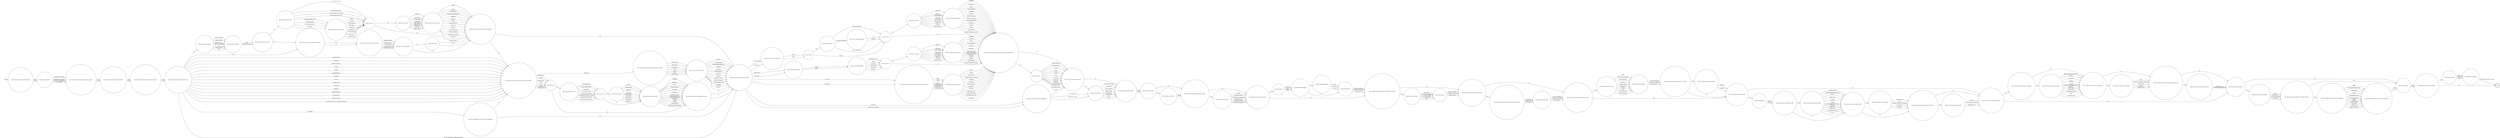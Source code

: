 digraph ESCAPE_FROM_CUSTODY {  rankdir=LR;
  node [shape = circle];
  START_NODE [label="", shape=none];
  START_NODE -> 44376 [label = "start"];
  END_NODE [label="END", shape="doublecircle"];
  44121 [label = "Whose was the vehicle?"];
  44121 -> 44251 [label = "Prison service vehicle"];
  44121 -> 44251 [label = "Contractors"];
  44121 -> 44251 [label = "Escort contractor"];
  44121 -> 44251 [label = "Official vehicle"];
  44121 -> 44251 [label = "Staff vehicle"];
  44121 -> 44251 [label = "Private vehicle"];
  44121 -> 44251 [label = "Taxi"];
  44121 -> 44251 [label = "Other"];
  44126 [label = "What was the source of the tools?"];
  44126 -> 44436 [label = "Works department"];
  44126 -> 44436 [label = "Contractors"];
  44126 -> 44436 [label = "Education"];
  44126 -> 44436 [label = "Health care centre"];
  44126 -> 44436 [label = "Farms and gardens"];
  44126 -> 44436 [label = "Gymnasium/sports field"];
  44126 -> 44436 [label = "Workshops"];
  44126 -> 44436 [label = "Kitchen"];
  44126 -> 44436 [label = "Hobbies"];
  44126 -> 44436 [label = "Cell furnishings"];
  44126 -> 44436 [label = "Wing/houseblock furnishings"];
  44126 -> 44436 [label = "Smuggled"];
  44126 -> 44436 [label = "Not known"];
  44126 -> 44436 [label = "Other"];
  44138 [label = "Was an aircraft involved?"];
  44138 -> 44621 [label = "Yes"];
  44138 -> 44781 [label = "No"];
  44165 [label = "What type of force was used?"];
  44165 -> 44931 [label = "Cut window or bars"];
  44165 -> 44931 [label = "Forced window or bars"];
  44165 -> 44931 [label = "Cut and forced window and bars"];
  44165 -> 44931 [label = "Dug through external wall"];
  44165 -> 44931 [label = "Dug through internal wall"];
  44165 -> 44931 [label = "Dug through floor"];
  44165 -> 44931 [label = "Broke through ceiling"];
  44165 -> 44931 [label = "Forced door"];
  44169 [label = "Was a chemical incapacitant spray used during the escape?"];
  44169 -> 44633 [label = "Yes"];
  44169 -> 44641 [label = "No"];
  44178 [label = "Was the exit through an unlocked door or gate?"];
  44178 -> 44851 [label = "Yes"];
  44178 -> 44851 [label = "No"];
  44192 [label = "Were tools used?"];
  44192 -> 44590 [label = "Yes"];
  44192 -> 44436 [label = "No"];
  44212 [label = "Where were the injured prisoners treated?"];
  44212 -> 44388 [label = "Prison health care centre"];
  44212 -> 44388 [label = "Outside hospital"];
  44217 [label = "Did the exit give access to the external perimeter?"];
  44217 -> 44851 [label = "Yes"];
  44217 -> 44370 [label = "No"];
  44220 [label = "Were there any injuries caused by use of weapons?"];
  44220 -> 44406 [label = "Yes"];
  44220 -> 44309 [label = "No"];
  44221 [label = "Was force used to leave the cell?"];
  44221 -> 44790 [label = "Yes"];
  44221 -> 44527 [label = "No"];
  44231 [label = "What was the source of the tools?"];
  44231 -> 44178 [label = "Works department"];
  44231 -> 44178 [label = "Contractors"];
  44231 -> 44178 [label = "Education"];
  44231 -> 44178 [label = "Health care centre"];
  44231 -> 44178 [label = "Farms and gardens"];
  44231 -> 44178 [label = "Gymnasium/sports field"];
  44231 -> 44178 [label = "Workshops"];
  44231 -> 44178 [label = "Kitchen"];
  44231 -> 44178 [label = "Hobbies"];
  44231 -> 44178 [label = "Cell furnishings"];
  44231 -> 44178 [label = "Wing/houseblock furnishings"];
  44231 -> 44178 [label = "Smuggled"];
  44231 -> 44178 [label = "Not known"];
  44231 -> 44178 [label = "Other"];
  44241 [label = "Number of staff injured"];
  44241 -> 44549 [label = "Male"];
  44241 -> 44549 [label = "Female"];
  44245 [label = "What tools were used?"];
  44245 -> 44628 [label = "Hacksaw blade"];
  44245 -> 44628 [label = "Other blade"];
  44245 -> 44628 [label = "Wire cutters"];
  44245 -> 44628 [label = "Bolt croppers"];
  44245 -> 44628 [label = "Digging tool"];
  44245 -> 44628 [label = "Crow bar"];
  44245 -> 44628 [label = "Improvised tool"];
  44245 -> 44628 [label = "Other tool"];
  44245 -> 44628 [label = "Not known"];
  44251 [label = "Are the grounds patrolled by dogs?"];
  44251 -> 44138 [label = "Yes"];
  44251 -> 44138 [label = "No"];
  44258 [label = "Which minor injuries were sustained?"];
  44258 -> 44485 [label = "Grazes, scratches or abrasions"];
  44258 -> 44485 [label = "Minor bruises"];
  44258 -> 44485 [label = "Swellings"];
  44258 -> 44485 [label = "Superficial cuts"];
  44258 -> 44485 [label = "Other"];
  44262 [label = "Describe the damage"];
  44262 -> 44363 [label = "Minor"];
  44262 -> 44363 [label = "Serious"];
  44262 -> 44363 [label = "Extensive"];
  44270 [label = "Was the firearm discharged?"];
  44270 -> 44897 [label = "Yes"];
  44270 -> 44325 [label = "No"];
  44291 [label = "Were tools used?"];
  44291 -> 44245 [label = "Yes"];
  44291 -> 44436 [label = "No"];
  44309 [label = "Were any injuries sustained by staff?"];
  44309 -> 44241 [label = "Yes"];
  44309 -> 45164 [label = "No"];
  44310 [label = "Has the prison service press office been informed?"];
  44310 -> 45032 [label = "Yes"];
  44310 -> 45032 [label = "No"];
  44321 [label = "Give details of security measure overcome"];
  44321 -> 44546 [label = "UV hand stamp"];
  44321 -> 44546 [label = "Hand geometry"];
  44321 -> 44546 [label = "Photographic record"];
  44321 -> 44546 [label = "Identifying clothing"];
  44321 -> 44546 [label = "Staff supervision"];
  44325 [label = "Who used the firearm?"];
  44325 -> 44169 [label = "Prisoner who escaped"];
  44325 -> 44169 [label = "Other prisoner"];
  44325 -> 44169 [label = "Outside accomplice"];
  44329 [label = "Was the knife or blade used purpose made or improvised?"];
  44329 -> 44787 [label = "Purpose made"];
  44329 -> 44787 [label = "Improvised"];
  44329 -> 44787 [label = "Not known"];
  44363 [label = "Estimated cost of damage"];
  44363 -> END_NODE [label = "Enter amount in pound sterling"];
  44369 [label = "Were any other weapons used during the escape?"];
  44369 -> 44761 [label = "Yes"];
  44369 -> 44309 [label = "No"];
  44370 [label = "How did the prisoner gain access to the external perimeter?"];
  44370 -> 44726 [label = "Window"];
  44370 -> 44726 [label = "External wall"];
  44370 -> 44726 [label = "Floor"];
  44370 -> 44726 [label = "Roof"];
  44370 -> 44726 [label = "Door/gate"];
  44370 -> 44726 [label = "Through fence"];
  44370 -> 44726 [label = "Under fence"];
  44370 -> 44578 [label = "Over fence"];
  44373 [label = "With what offence has the prisoner been charged?"];
  44373 -> 44699 [label = "Murder/attempted murder"];
  44373 -> 44699 [label = "Manslaughter"];
  44373 -> 44699 [label = "Assault"];
  44373 -> 44699 [label = "Rape/attempted rape"];
  44373 -> 44699 [label = "Other sexual offence"];
  44373 -> 44699 [label = "Theft"];
  44373 -> 44699 [label = "Robbery"];
  44373 -> 44699 [label = "Firearm offence"];
  44373 -> 44699 [label = "Drug offence"];
  44373 -> 44699 [label = "Vehicle crime"];
  44373 -> 44699 [label = "Public order offence"];
  44373 -> 44699 [label = "Other"];
  44376 [label = "Were the police informed of the incident?"];
  44376 -> 45177 [label = "Yes"];
  44376 -> 45177 [label = "No"];
  44377 [label = "Which serious injuries were sustained?"];
  44377 -> 44872 [label = "Fracture"];
  44377 -> 44872 [label = "Scald or burn"];
  44377 -> 44872 [label = "Stabbing"];
  44377 -> 44872 [label = "Crushing"];
  44377 -> 44872 [label = "Extensive/multiple bruising"];
  44377 -> 44872 [label = "Black eye"];
  44377 -> 44872 [label = "Broken nose"];
  44377 -> 44872 [label = "Broken teeth"];
  44377 -> 44872 [label = "Cuts requiring sutures"];
  44377 -> 44872 [label = "Bites"];
  44377 -> 44872 [label = "Gun shot wound"];
  44377 -> 44872 [label = "Temporary/permanent blindness"];
  44381 [label = "State the nature of assistance"];
  44381 -> 44689 [label = "Smuggled weapons"];
  44381 -> 44689 [label = "Smuggled tools/equipment"];
  44381 -> 44689 [label = "Swapped identity"];
  44381 -> 44689 [label = "Breached perimeter"];
  44381 -> 44689 [label = "Provided get away vehicle"];
  44381 -> 44689 [label = "Other"];
  44388 [label = "Has prisoner been recaptured?"];
  44388 -> 45147 [label = "Yes"];
  44388 -> 44968 [label = "No"];
  44406 [label = "Where the injuries caused by weapons?"];
  44406 -> 44309 [label = "Intentional"];
  44406 -> 44309 [label = "Accidental"];
  44415 [label = "Has the prisoner been charged with a further offence?"];
  44415 -> 44373 [label = "Yes"];
  44415 -> 44968 [label = "No"];
  44428 [label = "Was a serious injury sustained by a prisoner?"];
  44428 -> 44377 [label = "Yes"];
  44428 -> 44872 [label = "No"];
  44436 [label = "Are any security aids covering the wall or fence at the escape site?"];
  44436 -> 45039 [label = "Yes"];
  44436 -> 45048 [label = "No"];
  44442 [label = "Where were the injured staff treated?"];
  44442 -> 45164 [label = "Prison health care centre"];
  44442 -> 45164 [label = "Outside hospital"];
  44442 -> 45164 [label = "Own GP"];
  44476 [label = "How was the cladding breached?"];
  44476 -> 44192 [label = "Cut"];
  44476 -> 44192 [label = "Removed"];
  44485 [label = "Did any prisoner require medical treatment for injuries?"];
  44485 -> 44212 [label = "Yes"];
  44485 -> 44388 [label = "No"];
  44499 [label = "Is there any media interest in this incident?"];
  44499 -> 44310 [label = "Yes"];
  44499 -> 44310 [label = "No"];
  44501 [label = "Was the firearm?"];
  44501 -> 44270 [label = "Real"];
  44501 -> 44270 [label = "Replica"];
  44501 -> 44270 [label = "Not known"];
  44527 [label = "Was the exit through an unlocked door or gate?"];
  44527 -> 44321 [label = "Yes"];
  44527 -> 44321 [label = "No"];
  44540 [label = "Where was the cell situated?"];
  44540 -> 44558 [label = "SSU"];
  44540 -> 44558 [label = "Wing/houseblock"];
  44540 -> 44558 [label = "CRC"];
  44540 -> 44558 [label = "Health care centre"];
  44540 -> 44558 [label = "Segregation unit"];
  44540 -> 44558 [label = "Rule 45 unit (or)"];
  44540 -> 44558 [label = "Rule 45 unit (goad)"];
  44546 [label = "Was there a switch of identity?"];
  44546 -> 44651 [label = "Yes"];
  44546 -> 44217 [label = "No"];
  44549 [label = "Was a serious injury sustained by staff?"];
  44549 -> 44858 [label = "Yes"];
  44549 -> 44981 [label = "No"];
  44558 [label = "How was the cell occupied?"];
  44558 -> 44221 [label = "Single"];
  44558 -> 44221 [label = "Multiple occupancy"];
  44568 [label = "How did the prisoner leave the establishment?"];
  44568 -> 45048 [label = "On foot"];
  44568 -> 44121 [label = "Drove vehicle out"];
  44568 -> 44121 [label = "Concealed in vehicle"];
  44578 [label = "How did the prisoner gain access to the top of the fence?"];
  44578 -> 45036 [label = "Ladder"];
  44578 -> 45036 [label = "Rope"];
  44578 -> 45036 [label = "Climbing aids"];
  44578 -> 45036 [label = "Furniture items"];
  44578 -> 45036 [label = "Sports items"];
  44578 -> 45036 [label = "Grounds items"];
  44578 -> 45036 [label = "Other"];
  44590 [label = "What tools were used?"];
  44590 -> 44126 [label = "Hacksaw blade"];
  44590 -> 44126 [label = "Other blade"];
  44590 -> 44126 [label = "Wire cutters"];
  44590 -> 44126 [label = "Bolt croppers"];
  44590 -> 44126 [label = "Digging tool"];
  44590 -> 44126 [label = "Crow bar"];
  44590 -> 44126 [label = "Improvised tool"];
  44590 -> 44126 [label = "Other tool"];
  44590 -> 44126 [label = "Not known"];
  44621 [label = "Was operation Lewis used?"];
  44621 -> 44781 [label = "Yes"];
  44621 -> 44781 [label = "No"];
  44628 [label = "What was the source of the tools?"];
  44628 -> 44436 [label = "Works department"];
  44628 -> 44436 [label = "Contractors"];
  44628 -> 44436 [label = "Education"];
  44628 -> 44436 [label = "Health care centre"];
  44628 -> 44436 [label = "Farms and gardens"];
  44628 -> 44436 [label = "Gymnasium/sports field"];
  44628 -> 44436 [label = "Workshops"];
  44628 -> 44436 [label = "Kitchen"];
  44628 -> 44436 [label = "Hobbies"];
  44628 -> 44436 [label = "Cell furnishings"];
  44628 -> 44436 [label = "Wing/houseblock furnishings"];
  44628 -> 44436 [label = "Smuggled"];
  44628 -> 44436 [label = "Not known"];
  44628 -> 44436 [label = "Other"];
  44633 [label = "Describe the type of spray"];
  44633 -> 44848 [label = "C.N (chloracetopheone)"];
  44633 -> 44848 [label = "C.S (ortho..nitrile)"];
  44633 -> 44848 [label = "O.C (mace/pepper)"];
  44633 -> 44848 [label = "Other"];
  44633 -> 44848 [label = "Not known"];
  44641 [label = "Was a knife or blade used during the escape?"];
  44641 -> 44329 [label = "Yes"];
  44641 -> 44369 [label = "No"];
  44651 [label = "Was the switch with?"];
  44651 -> 44217 [label = "Another prisoner"];
  44651 -> 44217 [label = "A visitor"];
  44657 [label = "What tools were used?"];
  44657 -> 45037 [label = "Hacksaw blade"];
  44657 -> 45037 [label = "Other blade"];
  44657 -> 45037 [label = "Wire cutters"];
  44657 -> 45037 [label = "Bolt croppers"];
  44657 -> 45037 [label = "Digging tool"];
  44657 -> 45037 [label = "Crow bar"];
  44657 -> 45037 [label = "Improvised tool"];
  44657 -> 45037 [label = "Other tool"];
  44657 -> 45037 [label = "Not known"];
  44659 [label = "Was damage caused to prison property?"];
  44659 -> 44262 [label = "Yes"];
  44659 -> END_NODE [label = "No"];
  44683 [label = "Who used the other weapons?"];
  44683 -> 44220 [label = "Prisoner who escaped"];
  44683 -> 44220 [label = "Other prisoner"];
  44683 -> 44220 [label = "Outside accomplice"];
  44689 [label = "Was a firearm used during the escape?"];
  44689 -> 44501 [label = "Yes"];
  44689 -> 44169 [label = "No"];
  44699 [label = "Has any prosecution taken place or is any pending?"];
  44699 -> 44968 [label = "Yes"];
  44699 -> 44968 [label = "No"];
  44705 [label = "Does the sportsfield have access to external perimeter?"];
  44705 -> 44851 [label = "Yes"];
  44705 -> 44370 [label = "No"];
  44726 [label = "Was force used?"];
  44726 -> 44165 [label = "Yes"];
  44726 -> 44178 [label = "No"];
  44761 [label = "What other weapons were used?"];
  44761 -> 44683 [label = "Other sharp instrument"];
  44761 -> 44683 [label = "Blunt instrument"];
  44761 -> 44683 [label = "Ligature"];
  44761 -> 44683 [label = "Dangerous liquid"];
  44761 -> 44683 [label = "Excreta/urine"];
  44761 -> 44683 [label = "Spitting"];
  44761 -> 44683 [label = "Food"];
  44761 -> 44683 [label = "Thrown furniture"];
  44761 -> 44683 [label = "Thrown equipment"];
  44761 -> 44683 [label = "Other"];
  44781 [label = "Was outside assistance involved in the escape?"];
  44781 -> 44381 [label = "Yes"];
  44781 -> 44689 [label = "No"];
  44787 [label = "Who used the knife or blade?"];
  44787 -> 44369 [label = "Prisoner who escaped"];
  44787 -> 44369 [label = "Other prisoner"];
  44787 -> 44369 [label = "Outside accomplice"];
  44790 [label = "What type of force was used?"];
  44790 -> 44936 [label = "Cut window or bars"];
  44790 -> 44936 [label = "Forced window or bars"];
  44790 -> 44936 [label = "Cut and forced window and bars"];
  44790 -> 44936 [label = "Dug through external wall"];
  44790 -> 45009 [label = "Dug through internal wall"];
  44790 -> 45009 [label = "Dug through floor"];
  44790 -> 45009 [label = "Broke through ceiling"];
  44790 -> 45009 [label = "Forced door"];
  44798 [label = "Is any member of staff facing disciplinary charges?"];
  44798 -> 44499 [label = "Yes"];
  44798 -> 44499 [label = "No"];
  44824 [label = "Was the wall breached from?"];
  44824 -> 45103 [label = "Inside"];
  44824 -> 45103 [label = "Outside"];
  44830 [label = "Was the fence?"];
  44830 -> 44903 [label = "Clad"];
  44830 -> 44192 [label = "Unclad"];
  44834 [label = "Was the fence cut or breached from?"];
  44834 -> 44830 [label = "Inside"];
  44834 -> 44830 [label = "Outside"];
  44844 [label = "What tools were used?"];
  44844 -> 44231 [label = "Hacksaw blade"];
  44844 -> 44231 [label = "Other blade"];
  44844 -> 44231 [label = "Wire cutters"];
  44844 -> 44231 [label = "Bolt croppers"];
  44844 -> 44231 [label = "Digging tool"];
  44844 -> 44231 [label = "Crow bar"];
  44844 -> 44231 [label = "Improvised tool"];
  44844 -> 44231 [label = "Other tool"];
  44844 -> 44231 [label = "Not known"];
  44848 [label = "Who used the spray?"];
  44848 -> 44641 [label = "Prisoner who escaped"];
  44848 -> 44641 [label = "Other prisoner"];
  44848 -> 44641 [label = "Outside accomplice"];
  44851 [label = "How was the external perimeter breached?"];
  44851 -> 44568 [label = "Main gate"];
  44851 -> 44568 [label = "Other gate in perimeter"];
  44851 -> 44852 [label = "Over wall"];
  44851 -> 44852 [label = "Over fence"];
  44851 -> 44834 [label = "Through fence"];
  44851 -> 44824 [label = "Through wall"];
  44851 -> 44834 [label = "Under fence"];
  44851 -> 44824 [label = "Under wall"];
  44852 [label = "How did the prisoner gain access to the top of the wall or fence?"];
  44852 -> 45052 [label = "Ladder"];
  44852 -> 45052 [label = "Rope"];
  44852 -> 45052 [label = "Climbing aids"];
  44852 -> 45052 [label = "Furniture items"];
  44852 -> 45052 [label = "Sports items"];
  44852 -> 45052 [label = "Grounds items"];
  44852 -> 45052 [label = "Other"];
  44858 [label = "Which serious injuries were sustained?"];
  44858 -> 44981 [label = "Fracture"];
  44858 -> 44981 [label = "Scald or burn"];
  44858 -> 44981 [label = "Stabbing"];
  44858 -> 44981 [label = "Crushing"];
  44858 -> 44981 [label = "Extensive/multiple bruising"];
  44858 -> 44981 [label = "Black eye"];
  44858 -> 44981 [label = "Broken nose"];
  44858 -> 44981 [label = "Broken teeth"];
  44858 -> 44981 [label = "Cuts requiring sutures"];
  44858 -> 44981 [label = "Bites"];
  44858 -> 44981 [label = "Gun shot wound"];
  44858 -> 44981 [label = "Temporary/permanent blindness"];
  44872 [label = "Was a minor injury sustained by a prisoner?"];
  44872 -> 44258 [label = "Yes"];
  44872 -> 44485 [label = "No"];
  44897 [label = "Were the rounds discharged?"];
  44897 -> 44325 [label = "Live"];
  44897 -> 44325 [label = "Blank"];
  44897 -> 44325 [label = "Not known"];
  44903 [label = "Was the fence breached?"];
  44903 -> 44476 [label = "Through the cladding"];
  44903 -> 44192 [label = "Above the cladding"];
  44903 -> 44192 [label = "Below the cladding"];
  44931 [label = "Were tools used?"];
  44931 -> 44844 [label = "Yes"];
  44931 -> 44231 [label = "No"];
  44936 [label = "Were tools used?"];
  44936 -> 44657 [label = "Yes"];
  44936 -> 44217 [label = "No"];
  44961 [label = "Which minor injuries were sustained?"];
  44961 -> 45132 [label = "Grazes, scratches or abrasions"];
  44961 -> 45132 [label = "Minor bruises"];
  44961 -> 45132 [label = "Swellings"];
  44961 -> 45132 [label = "Superficial cuts"];
  44961 -> 45132 [label = "Other"];
  44968 [label = "Was this a KPI escape?"];
  44968 -> 44659 [label = "Yes"];
  44968 -> 44659 [label = "No"];
  44981 [label = "Were minor injuries sustained by staff?"];
  44981 -> 44961 [label = "Yes"];
  44981 -> 45132 [label = "No"];
  45009 [label = "Which area did this give access to?"];
  45009 -> 44936 [label = "Another cell"];
  45009 -> 44936 [label = "Recess/showers"];
  45009 -> 44936 [label = "Store room"];
  45009 -> 44936 [label = "Association area"];
  45009 -> 44936 [label = "Office"];
  45009 -> 44936 [label = "Canteen"];
  45009 -> 44936 [label = "Kitchen/servery"];
  45009 -> 44936 [label = "Roof space"];
  45009 -> 44936 [label = "Basement"];
  45032 [label = "Where was the prisoner prior to the escape?"];
  45032 -> 44705 [label = "Sports field"];
  45032 -> 44540 [label = "Cell"];
  45032 -> 44527 [label = "Visits"];
  45032 -> 44370 [label = "Wing/houseblock"];
  45032 -> 44370 [label = "Dormitory"];
  45032 -> 44370 [label = "Health care centre"];
  45032 -> 44370 [label = "Chapel"];
  45032 -> 44370 [label = "Kitchen"];
  45032 -> 44370 [label = "Education/library"];
  45032 -> 44370 [label = "Workshop"];
  45032 -> 44370 [label = "Stores"];
  45032 -> 44370 [label = "Administration"];
  45032 -> 44370 [label = "Gymnasium"];
  45032 -> 44370 [label = "Reception"];
  45032 -> 44370 [label = "Works department"];
  45032 -> 44370 [label = "Exercise yard"];
  45032 -> 44370 [label = "Other secure area"];
  45032 -> 44370 [label = "Grounds with no access to external perimiter"];
  45032 -> 44851 [label = "Grounds with access to external perimiter"];
  45036 [label = "What was the source of the items?"];
  45036 -> 44851 [label = "Works department"];
  45036 -> 44851 [label = "Contractors"];
  45036 -> 44851 [label = "Education"];
  45036 -> 44851 [label = "Health care centre"];
  45036 -> 44851 [label = "Farms and gardens"];
  45036 -> 44851 [label = "Gymnasium/sports field"];
  45036 -> 44851 [label = "Workshops"];
  45036 -> 44851 [label = "Kitchen"];
  45036 -> 44851 [label = "Hobbies"];
  45036 -> 44851 [label = "Cell furnishings"];
  45036 -> 44851 [label = "Wing/houseblock furnishings"];
  45036 -> 44851 [label = "Smuggled"];
  45036 -> 44851 [label = "Not known"];
  45037 [label = "What was the source of the tools?"];
  45037 -> 44217 [label = "Works department"];
  45037 -> 44217 [label = "Contractors"];
  45037 -> 44217 [label = "Education"];
  45037 -> 44217 [label = "Health care centre"];
  45037 -> 44217 [label = "Farms and gardens"];
  45037 -> 44217 [label = "Gymnasium/sports field"];
  45037 -> 44217 [label = "Workshops"];
  45037 -> 44217 [label = "Kitchen"];
  45037 -> 44217 [label = "Hobbies"];
  45037 -> 44217 [label = "Cell furnishings"];
  45037 -> 44217 [label = "Wing/houseblock furnishings"];
  45037 -> 44217 [label = "Smuggled"];
  45037 -> 44217 [label = "Not known"];
  45037 -> 44217 [label = "Other"];
  45039 [label = "What are the aids?"];
  45039 -> 45048 [label = "Gander"];
  45039 -> 45048 [label = "Pipe"];
  45039 -> 45048 [label = "'S' wire"];
  45039 -> 45048 [label = "Scare strip"];
  45039 -> 45048 [label = "Taut wire"];
  45039 -> 45048 [label = "Geophones"];
  45039 -> 45048 [label = "Infra red detectors"];
  45039 -> 45048 [label = "Microphonic cable"];
  45039 -> 45048 [label = "Fibre optic system"];
  45039 -> 45048 [label = "Leaky co-axil cable"];
  45039 -> 45048 [label = "Pressure sensors"];
  45039 -> 45048 [label = "CCTV"];
  45039 -> 45048 [label = "Other"];
  45048 [label = "Was a vehicle involved in the escape?"];
  45048 -> 44121 [label = "Yes"];
  45048 -> 44251 [label = "No"];
  45052 [label = "What was the source of the items?"];
  45052 -> 44436 [label = "Works department"];
  45052 -> 44436 [label = "Contractors"];
  45052 -> 44436 [label = "Education"];
  45052 -> 44436 [label = "Health care centre"];
  45052 -> 44436 [label = "Farms and gardens"];
  45052 -> 44436 [label = "Gymnasium/sports field"];
  45052 -> 44436 [label = "Workshops"];
  45052 -> 44436 [label = "Kitchen"];
  45052 -> 44436 [label = "Hobbies"];
  45052 -> 44436 [label = "Cell furnishings"];
  45052 -> 44436 [label = "Wing/houseblock furnishings"];
  45052 -> 44436 [label = "Smuggled"];
  45052 -> 44436 [label = "Not known"];
  45103 [label = "How was the wall breached?"];
  45103 -> 44291 [label = "Dug through"];
  45103 -> 44291 [label = "Dug under"];
  45103 -> 44291 [label = "Explosion"];
  45103 -> 44291 [label = "Rammed by vehicle"];
  45103 -> 44291 [label = "Other"];
  45103 -> 44291 [label = "Not known"];
  45132 [label = "Did any staff require medical treatment for injury?"];
  45132 -> 44442 [label = "Yes"];
  45132 -> 45164 [label = "No"];
  45147 [label = "How was the prisoner recaptured?"];
  45147 -> 44415 [label = "Police arrest"];
  45147 -> 44415 [label = "Prison staff arrest"];
  45147 -> 44415 [label = "Surrender"];
  45147 -> 44415 [label = "Other"];
  45164 [label = "Were any injuries sustained by prisoners?"];
  45164 -> 44428 [label = "Yes"];
  45164 -> 44388 [label = "No"];
  45177 [label = "The incident is subject to"];
  45177 -> 44798 [label = "Investigation by police"];
  45177 -> 44798 [label = "Investigation internally"];
  45177 -> 44798 [label = "Governor's adjudication"];
  45177 -> 44798 [label = "No investigation"];
}
